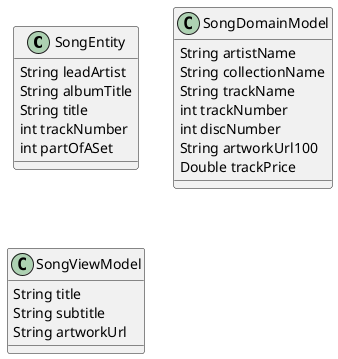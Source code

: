@startuml

class SongEntity {
	String leadArtist
	String albumTitle
	String title
	int trackNumber
	int partOfASet
}

class SongDomainModel {
	String artistName
  	String collectionName
   	String trackName
	int trackNumber
	int discNumber
	String artworkUrl100
	Double trackPrice
}

class SongViewModel {
	String title
	String subtitle
	String artworkUrl	
}


@enduml

